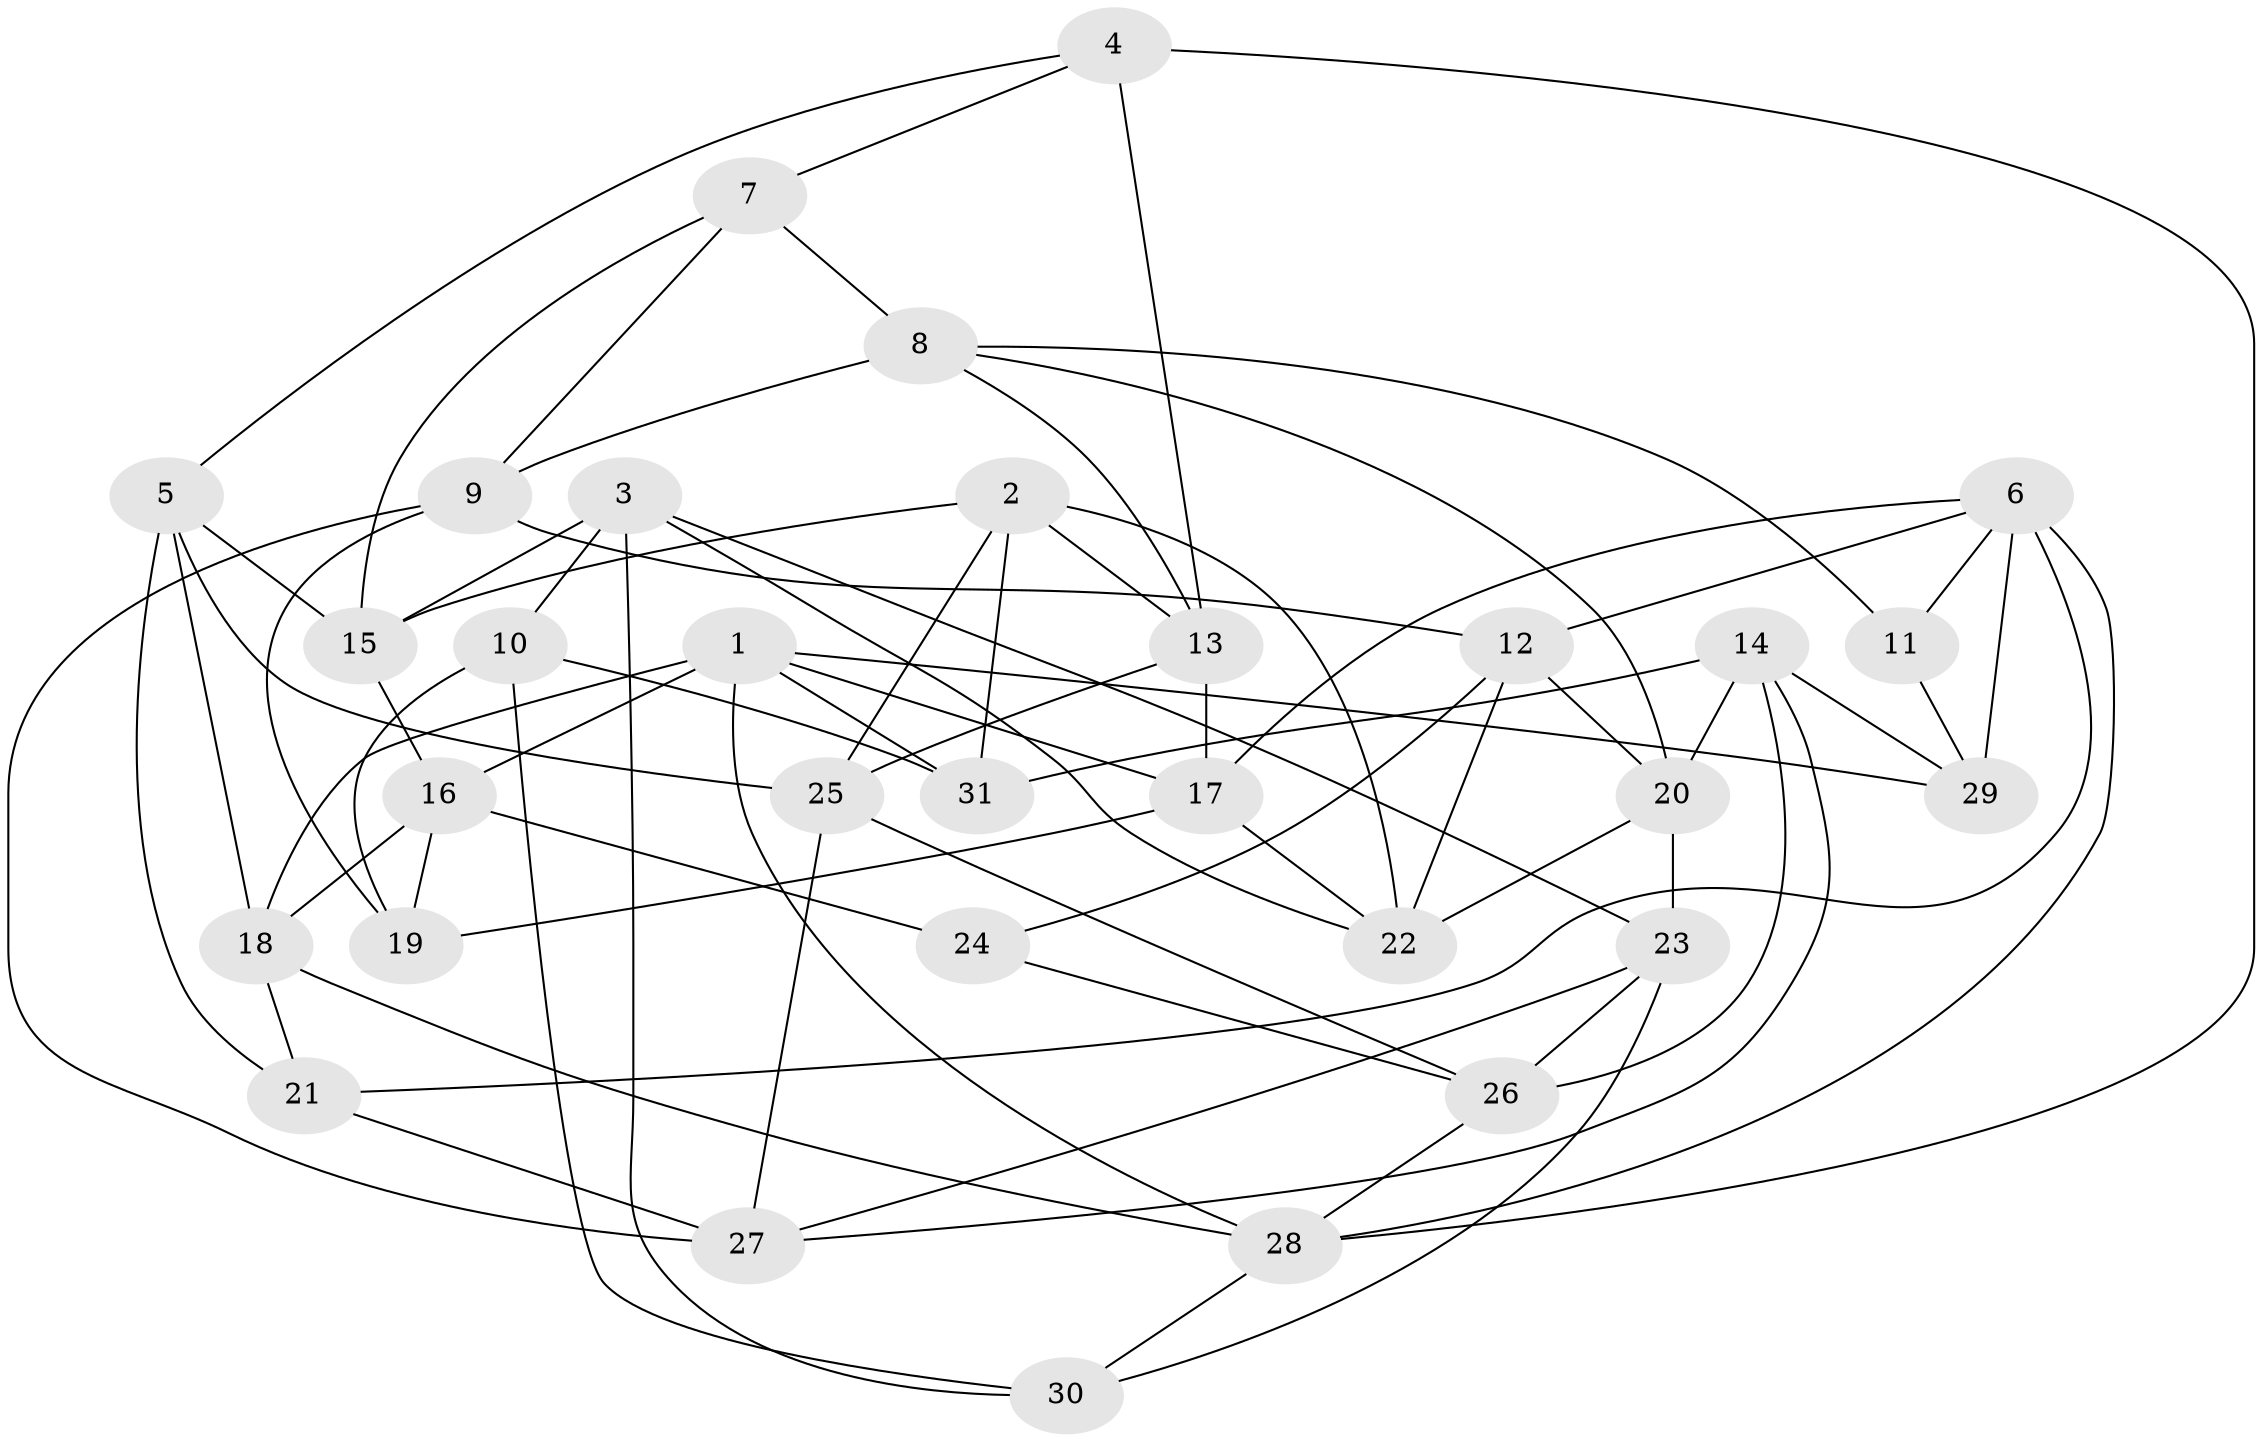 // original degree distribution, {4: 1.0}
// Generated by graph-tools (version 1.1) at 2025/02/03/09/25 03:02:58]
// undirected, 31 vertices, 73 edges
graph export_dot {
graph [start="1"]
  node [color=gray90,style=filled];
  1;
  2;
  3;
  4;
  5;
  6;
  7;
  8;
  9;
  10;
  11;
  12;
  13;
  14;
  15;
  16;
  17;
  18;
  19;
  20;
  21;
  22;
  23;
  24;
  25;
  26;
  27;
  28;
  29;
  30;
  31;
  1 -- 16 [weight=1.0];
  1 -- 17 [weight=1.0];
  1 -- 18 [weight=1.0];
  1 -- 28 [weight=1.0];
  1 -- 29 [weight=1.0];
  1 -- 31 [weight=1.0];
  2 -- 13 [weight=1.0];
  2 -- 15 [weight=1.0];
  2 -- 22 [weight=2.0];
  2 -- 25 [weight=1.0];
  2 -- 31 [weight=1.0];
  3 -- 10 [weight=2.0];
  3 -- 15 [weight=1.0];
  3 -- 22 [weight=1.0];
  3 -- 23 [weight=1.0];
  3 -- 30 [weight=1.0];
  4 -- 5 [weight=1.0];
  4 -- 7 [weight=1.0];
  4 -- 13 [weight=1.0];
  4 -- 28 [weight=1.0];
  5 -- 15 [weight=1.0];
  5 -- 18 [weight=1.0];
  5 -- 21 [weight=1.0];
  5 -- 25 [weight=2.0];
  6 -- 11 [weight=1.0];
  6 -- 12 [weight=1.0];
  6 -- 17 [weight=1.0];
  6 -- 21 [weight=1.0];
  6 -- 28 [weight=1.0];
  6 -- 29 [weight=1.0];
  7 -- 8 [weight=2.0];
  7 -- 9 [weight=1.0];
  7 -- 15 [weight=2.0];
  8 -- 9 [weight=1.0];
  8 -- 11 [weight=1.0];
  8 -- 13 [weight=1.0];
  8 -- 20 [weight=1.0];
  9 -- 12 [weight=1.0];
  9 -- 19 [weight=2.0];
  9 -- 27 [weight=1.0];
  10 -- 19 [weight=2.0];
  10 -- 30 [weight=1.0];
  10 -- 31 [weight=1.0];
  11 -- 29 [weight=2.0];
  12 -- 20 [weight=2.0];
  12 -- 22 [weight=1.0];
  12 -- 24 [weight=1.0];
  13 -- 17 [weight=2.0];
  13 -- 25 [weight=1.0];
  14 -- 20 [weight=1.0];
  14 -- 26 [weight=1.0];
  14 -- 27 [weight=1.0];
  14 -- 29 [weight=2.0];
  14 -- 31 [weight=1.0];
  15 -- 16 [weight=1.0];
  16 -- 18 [weight=1.0];
  16 -- 19 [weight=1.0];
  16 -- 24 [weight=2.0];
  17 -- 19 [weight=1.0];
  17 -- 22 [weight=1.0];
  18 -- 21 [weight=2.0];
  18 -- 28 [weight=1.0];
  20 -- 22 [weight=1.0];
  20 -- 23 [weight=1.0];
  21 -- 27 [weight=2.0];
  23 -- 26 [weight=2.0];
  23 -- 27 [weight=1.0];
  23 -- 30 [weight=1.0];
  24 -- 26 [weight=1.0];
  25 -- 26 [weight=1.0];
  25 -- 27 [weight=1.0];
  26 -- 28 [weight=1.0];
  28 -- 30 [weight=1.0];
}
